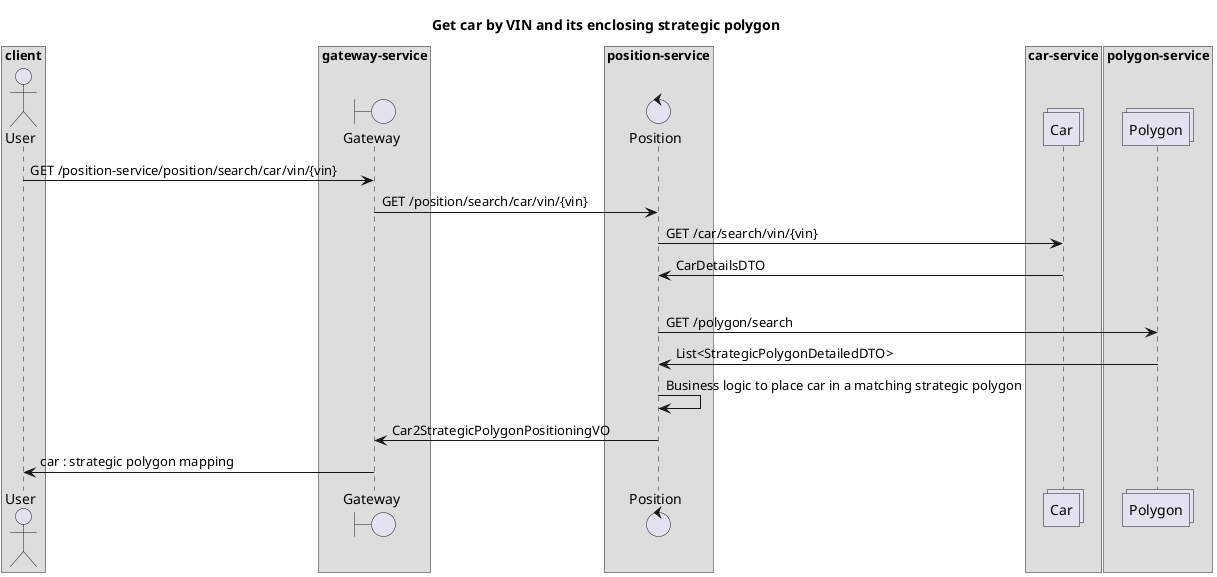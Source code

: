 @@startuml

title Get car by VIN and its enclosing strategic polygon

box "client"
    actor User as U
end box

box "gateway-service"
    boundary Gateway as G
end box


box "position-service"
    control Position as POS
end box

box "car-service"
    collections Car as C
end box

box "polygon-service"
    collections Polygon as PLY
end box

U -> G: GET /position-service/position/search/car/vin/{vin}
G -> POS: GET /position/search/car/vin/{vin}
POS -> C: GET /car/search/vin/{vin}
C -> POS: CarDetailsDTO
||25||
POS -> PLY: GET /polygon/search
PLY -> POS: List<StrategicPolygonDetailedDTO>
POS -> POS: Business logic to place car in a matching strategic polygon
POS -> G: Car2StrategicPolygonPositioningVO
G -> U: car : strategic polygon mapping

@@enduml